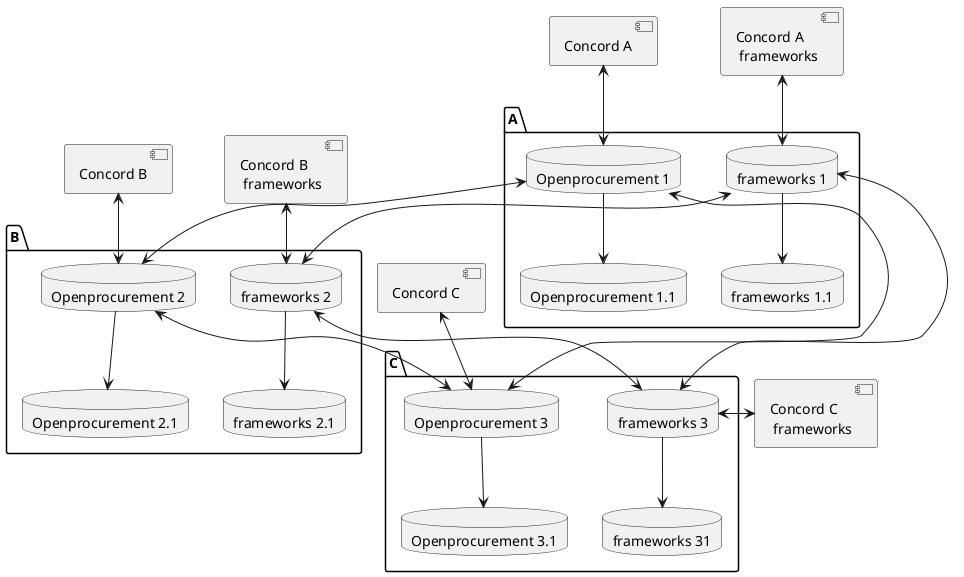 @startuml


package A {

    database "Openprocurement 1" as OP1

    database "frameworks 1" as f1
    database "frameworks 1.1" as f11
    f1 --> f11

    database "Openprocurement 1.1" as PUB1
    OP1 --> PUB1
}

component "Concord A" as CONA
CONA <--> OP1

component "Concord A\n frameworks" as CONAF
CONAF <--> f1


package B {

    database "Openprocurement 2" as OP2
    database "Openprocurement 2.1" as PUB2


    OP2 --> PUB2

    database "frameworks 2" as f2
    database "frameworks 2.1" as f21

    f1 <--> f2
    f2 --> f21
}

component "Concord B" as CONB
CONB <--> OP2

component "Concord B\n frameworks" as CONBF
CONBF <--> f2

package C {

    database "Openprocurement 3" as OP3
    database "Openprocurement 3.1" as PUB3
    OP3 -d-> PUB3
    

    database "frameworks 3" as f3
    database "frameworks 31" as f31
    f1 <--> f3
    f2 <--> f3
    f3 --> f31
}

component "Concord C" as CONC
CONC <--> OP3

component "Concord C\n frameworks" as CONCF
CONCF <-l-> f3


OP1 <--> OP2
OP1 <--> OP3
OP2 <--> OP3


@enduml
